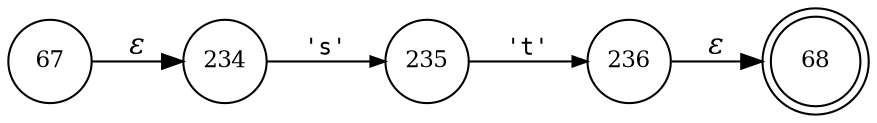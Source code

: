 digraph ATN {
rankdir=LR;
s68[fontsize=11, label="68", shape=doublecircle, fixedsize=true, width=.6];
s67[fontsize=11,label="67", shape=circle, fixedsize=true, width=.55, peripheries=1];
s234[fontsize=11,label="234", shape=circle, fixedsize=true, width=.55, peripheries=1];
s235[fontsize=11,label="235", shape=circle, fixedsize=true, width=.55, peripheries=1];
s236[fontsize=11,label="236", shape=circle, fixedsize=true, width=.55, peripheries=1];
s67 -> s234 [fontname="Times-Italic", label="&epsilon;"];
s234 -> s235 [fontsize=11, fontname="Courier", arrowsize=.7, label = "'s'", arrowhead = normal];
s235 -> s236 [fontsize=11, fontname="Courier", arrowsize=.7, label = "'t'", arrowhead = normal];
s236 -> s68 [fontname="Times-Italic", label="&epsilon;"];
}